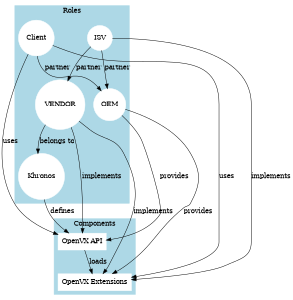 
digraph roles {
    size=2;
    node [shape="box" style="filled" color="white"];

    subgraph cluster_roles {
        label="Roles";
        shape="box";
        style="filled";
        color="lightblue";

        KHRONOS [label="Khronos" shape="circle"];
        CLIENT  [label="Client" shape="circle"];
        ISV     [label="ISV" shape="circle"];
        VENDOR  [label="VENDOR" shape="circle"];
        OEM     [label="OEM" shape="circle"];
    };

    subgraph cluster_components {
        label="Components";
        shape="box";
        style="filled";
        color="lightblue";
        OPENVX_EXT [label="OpenVX Extensions"];
        OPENVX_API [label="OpenVX API"];
    };

    KHRONOS -> OPENVX_API [label="defines"];
    VENDOR -> KHRONOS [label="belongs to"];
    CLIENT -> OPENVX_API [label="uses"];
    CLIENT -> OPENVX_EXT [label="uses"];
    ISV -> OPENVX_EXT [label="implements"];
    VENDOR -> OPENVX_EXT [label="implements"];
    VENDOR -> OPENVX_API [label="implements"];
    OPENVX_API -> OPENVX_EXT [label="loads"];
    OEM -> OPENVX_API [label="provides"];
    OEM -> OPENVX_EXT [label="provides"];
    CLIENT -> OEM [label="partner"];
    ISV -> OEM [label="partner"];
    ISV -> VENDOR [label="partner"];
}

